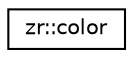 digraph "Graphical Class Hierarchy"
{
 // LATEX_PDF_SIZE
  edge [fontname="Helvetica",fontsize="10",labelfontname="Helvetica",labelfontsize="10"];
  node [fontname="Helvetica",fontsize="10",shape=record];
  rankdir="LR";
  Node0 [label="zr::color",height=0.2,width=0.4,color="black", fillcolor="white", style="filled",URL="$structzr_1_1color.html",tooltip=" "];
}
